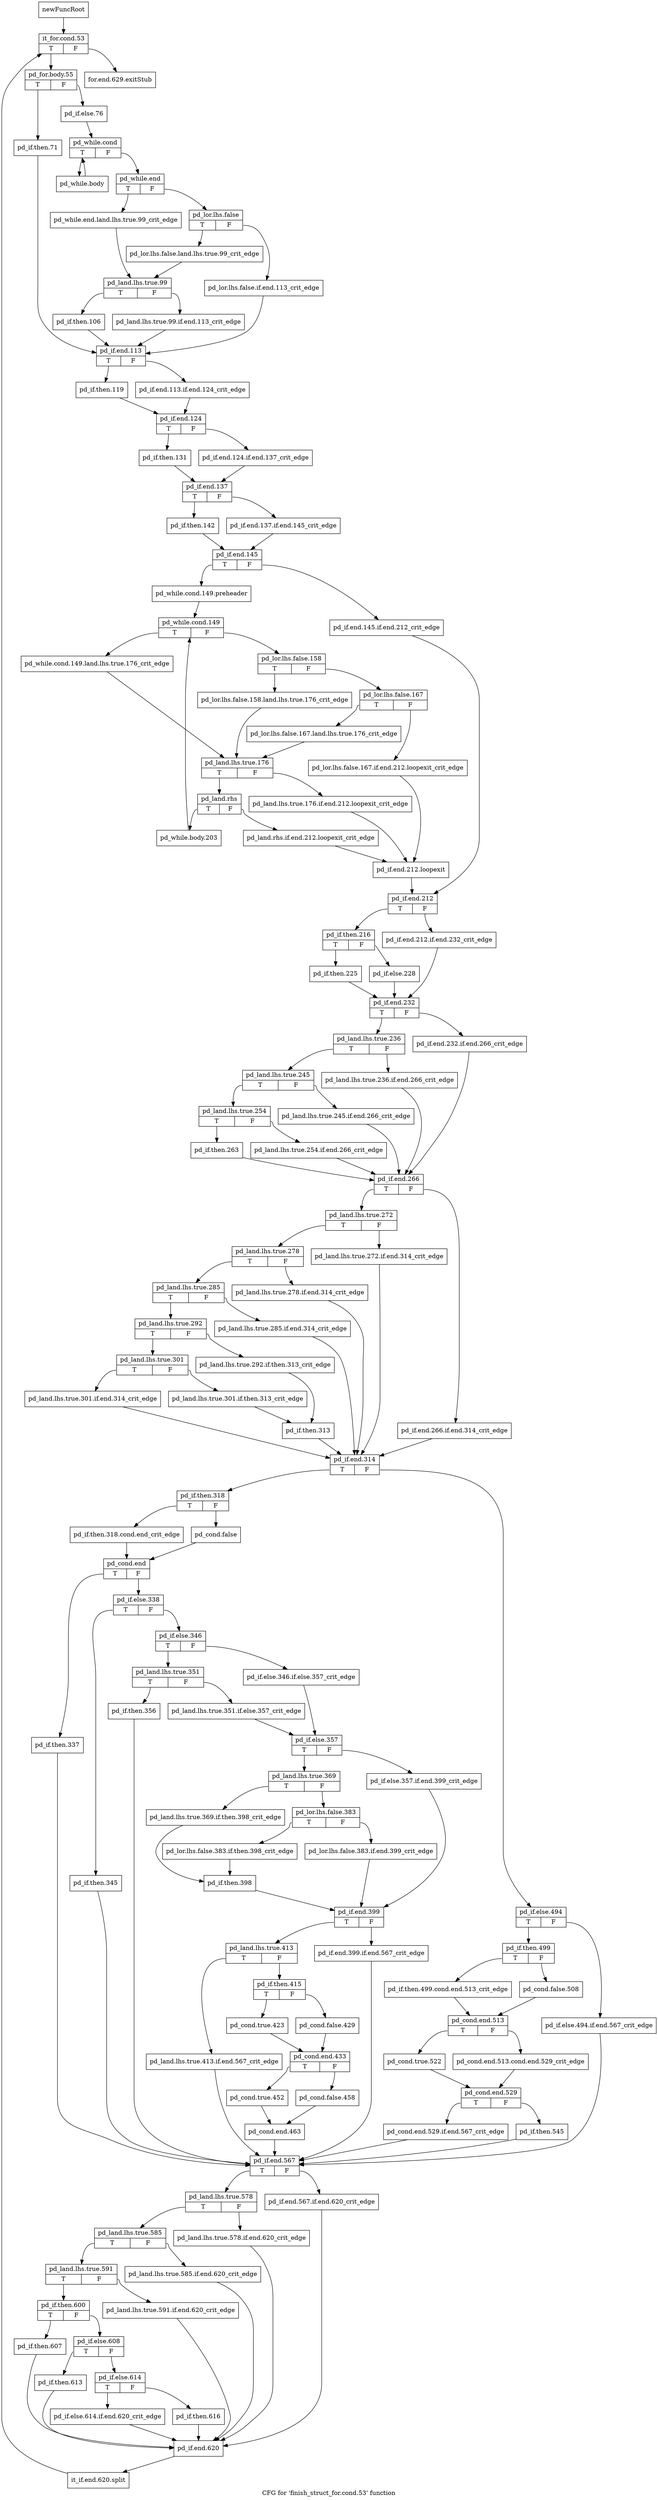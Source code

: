 digraph "CFG for 'finish_struct_for.cond.53' function" {
	label="CFG for 'finish_struct_for.cond.53' function";

	Node0x9f9f410 [shape=record,label="{newFuncRoot}"];
	Node0x9f9f410 -> Node0x9fa27e0;
	Node0x9fa2790 [shape=record,label="{for.end.629.exitStub}"];
	Node0x9fa27e0 [shape=record,label="{it_for.cond.53|{<s0>T|<s1>F}}"];
	Node0x9fa27e0:s0 -> Node0x9fa2830;
	Node0x9fa27e0:s1 -> Node0x9fa2790;
	Node0x9fa2830 [shape=record,label="{pd_for.body.55|{<s0>T|<s1>F}}"];
	Node0x9fa2830:s0 -> Node0x9fa3900;
	Node0x9fa2830:s1 -> Node0x9fa2880;
	Node0x9fa2880 [shape=record,label="{pd_if.else.76}"];
	Node0x9fa2880 -> Node0x9fa35e0;
	Node0x9fa35e0 [shape=record,label="{pd_while.cond|{<s0>T|<s1>F}}"];
	Node0x9fa35e0:s0 -> Node0x9fa38b0;
	Node0x9fa35e0:s1 -> Node0x9fa3630;
	Node0x9fa3630 [shape=record,label="{pd_while.end|{<s0>T|<s1>F}}"];
	Node0x9fa3630:s0 -> Node0x9fa3770;
	Node0x9fa3630:s1 -> Node0x9fa3680;
	Node0x9fa3680 [shape=record,label="{pd_lor.lhs.false|{<s0>T|<s1>F}}"];
	Node0x9fa3680:s0 -> Node0x9fa3720;
	Node0x9fa3680:s1 -> Node0x9fa36d0;
	Node0x9fa36d0 [shape=record,label="{pd_lor.lhs.false.if.end.113_crit_edge}"];
	Node0x9fa36d0 -> Node0x9fa3950;
	Node0x9fa3720 [shape=record,label="{pd_lor.lhs.false.land.lhs.true.99_crit_edge}"];
	Node0x9fa3720 -> Node0x9fa37c0;
	Node0x9fa3770 [shape=record,label="{pd_while.end.land.lhs.true.99_crit_edge}"];
	Node0x9fa3770 -> Node0x9fa37c0;
	Node0x9fa37c0 [shape=record,label="{pd_land.lhs.true.99|{<s0>T|<s1>F}}"];
	Node0x9fa37c0:s0 -> Node0x9fa3860;
	Node0x9fa37c0:s1 -> Node0x9fa3810;
	Node0x9fa3810 [shape=record,label="{pd_land.lhs.true.99.if.end.113_crit_edge}"];
	Node0x9fa3810 -> Node0x9fa3950;
	Node0x9fa3860 [shape=record,label="{pd_if.then.106}"];
	Node0x9fa3860 -> Node0x9fa3950;
	Node0x9fa38b0 [shape=record,label="{pd_while.body}"];
	Node0x9fa38b0 -> Node0x9fa35e0;
	Node0x9fa3900 [shape=record,label="{pd_if.then.71}"];
	Node0x9fa3900 -> Node0x9fa3950;
	Node0x9fa3950 [shape=record,label="{pd_if.end.113|{<s0>T|<s1>F}}"];
	Node0x9fa3950:s0 -> Node0x9fa39f0;
	Node0x9fa3950:s1 -> Node0x9fa39a0;
	Node0x9fa39a0 [shape=record,label="{pd_if.end.113.if.end.124_crit_edge}"];
	Node0x9fa39a0 -> Node0x9fa3a40;
	Node0x9fa39f0 [shape=record,label="{pd_if.then.119}"];
	Node0x9fa39f0 -> Node0x9fa3a40;
	Node0x9fa3a40 [shape=record,label="{pd_if.end.124|{<s0>T|<s1>F}}"];
	Node0x9fa3a40:s0 -> Node0x9fa3ae0;
	Node0x9fa3a40:s1 -> Node0x9fa3a90;
	Node0x9fa3a90 [shape=record,label="{pd_if.end.124.if.end.137_crit_edge}"];
	Node0x9fa3a90 -> Node0x9fa3b30;
	Node0x9fa3ae0 [shape=record,label="{pd_if.then.131}"];
	Node0x9fa3ae0 -> Node0x9fa3b30;
	Node0x9fa3b30 [shape=record,label="{pd_if.end.137|{<s0>T|<s1>F}}"];
	Node0x9fa3b30:s0 -> Node0x9fa3bd0;
	Node0x9fa3b30:s1 -> Node0x9fa3b80;
	Node0x9fa3b80 [shape=record,label="{pd_if.end.137.if.end.145_crit_edge}"];
	Node0x9fa3b80 -> Node0x9fa3c20;
	Node0x9fa3bd0 [shape=record,label="{pd_if.then.142}"];
	Node0x9fa3bd0 -> Node0x9fa3c20;
	Node0x9fa3c20 [shape=record,label="{pd_if.end.145|{<s0>T|<s1>F}}"];
	Node0x9fa3c20:s0 -> Node0x9fa3cc0;
	Node0x9fa3c20:s1 -> Node0x9fa3c70;
	Node0x9fa3c70 [shape=record,label="{pd_if.end.145.if.end.212_crit_edge}"];
	Node0x9fa3c70 -> Node0x9fa40d0;
	Node0x9fa3cc0 [shape=record,label="{pd_while.cond.149.preheader}"];
	Node0x9fa3cc0 -> Node0x9fa3d10;
	Node0x9fa3d10 [shape=record,label="{pd_while.cond.149|{<s0>T|<s1>F}}"];
	Node0x9fa3d10:s0 -> Node0x9fa3ef0;
	Node0x9fa3d10:s1 -> Node0x9fa3d60;
	Node0x9fa3d60 [shape=record,label="{pd_lor.lhs.false.158|{<s0>T|<s1>F}}"];
	Node0x9fa3d60:s0 -> Node0x9fa3ea0;
	Node0x9fa3d60:s1 -> Node0x9fa3db0;
	Node0x9fa3db0 [shape=record,label="{pd_lor.lhs.false.167|{<s0>T|<s1>F}}"];
	Node0x9fa3db0:s0 -> Node0x9fa3e50;
	Node0x9fa3db0:s1 -> Node0x9fa3e00;
	Node0x9fa3e00 [shape=record,label="{pd_lor.lhs.false.167.if.end.212.loopexit_crit_edge}"];
	Node0x9fa3e00 -> Node0x9fa4080;
	Node0x9fa3e50 [shape=record,label="{pd_lor.lhs.false.167.land.lhs.true.176_crit_edge}"];
	Node0x9fa3e50 -> Node0x9fa3f40;
	Node0x9fa3ea0 [shape=record,label="{pd_lor.lhs.false.158.land.lhs.true.176_crit_edge}"];
	Node0x9fa3ea0 -> Node0x9fa3f40;
	Node0x9fa3ef0 [shape=record,label="{pd_while.cond.149.land.lhs.true.176_crit_edge}"];
	Node0x9fa3ef0 -> Node0x9fa3f40;
	Node0x9fa3f40 [shape=record,label="{pd_land.lhs.true.176|{<s0>T|<s1>F}}"];
	Node0x9fa3f40:s0 -> Node0x9fa3fe0;
	Node0x9fa3f40:s1 -> Node0x9fa3f90;
	Node0x9fa3f90 [shape=record,label="{pd_land.lhs.true.176.if.end.212.loopexit_crit_edge}"];
	Node0x9fa3f90 -> Node0x9fa4080;
	Node0x9fa3fe0 [shape=record,label="{pd_land.rhs|{<s0>T|<s1>F}}"];
	Node0x9fa3fe0:s0 -> Node0x9fa5c00;
	Node0x9fa3fe0:s1 -> Node0x9fa4030;
	Node0x9fa4030 [shape=record,label="{pd_land.rhs.if.end.212.loopexit_crit_edge}"];
	Node0x9fa4030 -> Node0x9fa4080;
	Node0x9fa4080 [shape=record,label="{pd_if.end.212.loopexit}"];
	Node0x9fa4080 -> Node0x9fa40d0;
	Node0x9fa40d0 [shape=record,label="{pd_if.end.212|{<s0>T|<s1>F}}"];
	Node0x9fa40d0:s0 -> Node0x9fa4170;
	Node0x9fa40d0:s1 -> Node0x9fa4120;
	Node0x9fa4120 [shape=record,label="{pd_if.end.212.if.end.232_crit_edge}"];
	Node0x9fa4120 -> Node0x9fa4260;
	Node0x9fa4170 [shape=record,label="{pd_if.then.216|{<s0>T|<s1>F}}"];
	Node0x9fa4170:s0 -> Node0x9fa4210;
	Node0x9fa4170:s1 -> Node0x9fa41c0;
	Node0x9fa41c0 [shape=record,label="{pd_if.else.228}"];
	Node0x9fa41c0 -> Node0x9fa4260;
	Node0x9fa4210 [shape=record,label="{pd_if.then.225}"];
	Node0x9fa4210 -> Node0x9fa4260;
	Node0x9fa4260 [shape=record,label="{pd_if.end.232|{<s0>T|<s1>F}}"];
	Node0x9fa4260:s0 -> Node0x9fa4300;
	Node0x9fa4260:s1 -> Node0x9fa42b0;
	Node0x9fa42b0 [shape=record,label="{pd_if.end.232.if.end.266_crit_edge}"];
	Node0x9fa42b0 -> Node0x9fa4530;
	Node0x9fa4300 [shape=record,label="{pd_land.lhs.true.236|{<s0>T|<s1>F}}"];
	Node0x9fa4300:s0 -> Node0x9fa43a0;
	Node0x9fa4300:s1 -> Node0x9fa4350;
	Node0x9fa4350 [shape=record,label="{pd_land.lhs.true.236.if.end.266_crit_edge}"];
	Node0x9fa4350 -> Node0x9fa4530;
	Node0x9fa43a0 [shape=record,label="{pd_land.lhs.true.245|{<s0>T|<s1>F}}"];
	Node0x9fa43a0:s0 -> Node0x9fa4440;
	Node0x9fa43a0:s1 -> Node0x9fa43f0;
	Node0x9fa43f0 [shape=record,label="{pd_land.lhs.true.245.if.end.266_crit_edge}"];
	Node0x9fa43f0 -> Node0x9fa4530;
	Node0x9fa4440 [shape=record,label="{pd_land.lhs.true.254|{<s0>T|<s1>F}}"];
	Node0x9fa4440:s0 -> Node0x9fa44e0;
	Node0x9fa4440:s1 -> Node0x9fa4490;
	Node0x9fa4490 [shape=record,label="{pd_land.lhs.true.254.if.end.266_crit_edge}"];
	Node0x9fa4490 -> Node0x9fa4530;
	Node0x9fa44e0 [shape=record,label="{pd_if.then.263}"];
	Node0x9fa44e0 -> Node0x9fa4530;
	Node0x9fa4530 [shape=record,label="{pd_if.end.266|{<s0>T|<s1>F}}"];
	Node0x9fa4530:s0 -> Node0x9fa45d0;
	Node0x9fa4530:s1 -> Node0x9fa4580;
	Node0x9fa4580 [shape=record,label="{pd_if.end.266.if.end.314_crit_edge}"];
	Node0x9fa4580 -> Node0x9fa4990;
	Node0x9fa45d0 [shape=record,label="{pd_land.lhs.true.272|{<s0>T|<s1>F}}"];
	Node0x9fa45d0:s0 -> Node0x9fa4670;
	Node0x9fa45d0:s1 -> Node0x9fa4620;
	Node0x9fa4620 [shape=record,label="{pd_land.lhs.true.272.if.end.314_crit_edge}"];
	Node0x9fa4620 -> Node0x9fa4990;
	Node0x9fa4670 [shape=record,label="{pd_land.lhs.true.278|{<s0>T|<s1>F}}"];
	Node0x9fa4670:s0 -> Node0x9fa4710;
	Node0x9fa4670:s1 -> Node0x9fa46c0;
	Node0x9fa46c0 [shape=record,label="{pd_land.lhs.true.278.if.end.314_crit_edge}"];
	Node0x9fa46c0 -> Node0x9fa4990;
	Node0x9fa4710 [shape=record,label="{pd_land.lhs.true.285|{<s0>T|<s1>F}}"];
	Node0x9fa4710:s0 -> Node0x9fa47b0;
	Node0x9fa4710:s1 -> Node0x9fa4760;
	Node0x9fa4760 [shape=record,label="{pd_land.lhs.true.285.if.end.314_crit_edge}"];
	Node0x9fa4760 -> Node0x9fa4990;
	Node0x9fa47b0 [shape=record,label="{pd_land.lhs.true.292|{<s0>T|<s1>F}}"];
	Node0x9fa47b0:s0 -> Node0x9fa4850;
	Node0x9fa47b0:s1 -> Node0x9fa4800;
	Node0x9fa4800 [shape=record,label="{pd_land.lhs.true.292.if.then.313_crit_edge}"];
	Node0x9fa4800 -> Node0x9fa48f0;
	Node0x9fa4850 [shape=record,label="{pd_land.lhs.true.301|{<s0>T|<s1>F}}"];
	Node0x9fa4850:s0 -> Node0x9fa4940;
	Node0x9fa4850:s1 -> Node0x9fa48a0;
	Node0x9fa48a0 [shape=record,label="{pd_land.lhs.true.301.if.then.313_crit_edge}"];
	Node0x9fa48a0 -> Node0x9fa48f0;
	Node0x9fa48f0 [shape=record,label="{pd_if.then.313}"];
	Node0x9fa48f0 -> Node0x9fa4990;
	Node0x9fa4940 [shape=record,label="{pd_land.lhs.true.301.if.end.314_crit_edge}"];
	Node0x9fa4940 -> Node0x9fa4990;
	Node0x9fa4990 [shape=record,label="{pd_if.end.314|{<s0>T|<s1>F}}"];
	Node0x9fa4990:s0 -> Node0x9fa4d50;
	Node0x9fa4990:s1 -> Node0x9fa49e0;
	Node0x9fa49e0 [shape=record,label="{pd_if.else.494|{<s0>T|<s1>F}}"];
	Node0x9fa49e0:s0 -> Node0x9fa4a80;
	Node0x9fa49e0:s1 -> Node0x9fa4a30;
	Node0x9fa4a30 [shape=record,label="{pd_if.else.494.if.end.567_crit_edge}"];
	Node0x9fa4a30 -> Node0x9fa5700;
	Node0x9fa4a80 [shape=record,label="{pd_if.then.499|{<s0>T|<s1>F}}"];
	Node0x9fa4a80:s0 -> Node0x9fa4b20;
	Node0x9fa4a80:s1 -> Node0x9fa4ad0;
	Node0x9fa4ad0 [shape=record,label="{pd_cond.false.508}"];
	Node0x9fa4ad0 -> Node0x9fa4b70;
	Node0x9fa4b20 [shape=record,label="{pd_if.then.499.cond.end.513_crit_edge}"];
	Node0x9fa4b20 -> Node0x9fa4b70;
	Node0x9fa4b70 [shape=record,label="{pd_cond.end.513|{<s0>T|<s1>F}}"];
	Node0x9fa4b70:s0 -> Node0x9fa4c10;
	Node0x9fa4b70:s1 -> Node0x9fa4bc0;
	Node0x9fa4bc0 [shape=record,label="{pd_cond.end.513.cond.end.529_crit_edge}"];
	Node0x9fa4bc0 -> Node0x9fa4c60;
	Node0x9fa4c10 [shape=record,label="{pd_cond.true.522}"];
	Node0x9fa4c10 -> Node0x9fa4c60;
	Node0x9fa4c60 [shape=record,label="{pd_cond.end.529|{<s0>T|<s1>F}}"];
	Node0x9fa4c60:s0 -> Node0x9fa4d00;
	Node0x9fa4c60:s1 -> Node0x9fa4cb0;
	Node0x9fa4cb0 [shape=record,label="{pd_if.then.545}"];
	Node0x9fa4cb0 -> Node0x9fa5700;
	Node0x9fa4d00 [shape=record,label="{pd_cond.end.529.if.end.567_crit_edge}"];
	Node0x9fa4d00 -> Node0x9fa5700;
	Node0x9fa4d50 [shape=record,label="{pd_if.then.318|{<s0>T|<s1>F}}"];
	Node0x9fa4d50:s0 -> Node0x9fa4df0;
	Node0x9fa4d50:s1 -> Node0x9fa4da0;
	Node0x9fa4da0 [shape=record,label="{pd_cond.false}"];
	Node0x9fa4da0 -> Node0x9fa4e40;
	Node0x9fa4df0 [shape=record,label="{pd_if.then.318.cond.end_crit_edge}"];
	Node0x9fa4df0 -> Node0x9fa4e40;
	Node0x9fa4e40 [shape=record,label="{pd_cond.end|{<s0>T|<s1>F}}"];
	Node0x9fa4e40:s0 -> Node0x9fa56b0;
	Node0x9fa4e40:s1 -> Node0x9fa4e90;
	Node0x9fa4e90 [shape=record,label="{pd_if.else.338|{<s0>T|<s1>F}}"];
	Node0x9fa4e90:s0 -> Node0x9fa5660;
	Node0x9fa4e90:s1 -> Node0x9fa4ee0;
	Node0x9fa4ee0 [shape=record,label="{pd_if.else.346|{<s0>T|<s1>F}}"];
	Node0x9fa4ee0:s0 -> Node0x9fa4f80;
	Node0x9fa4ee0:s1 -> Node0x9fa4f30;
	Node0x9fa4f30 [shape=record,label="{pd_if.else.346.if.else.357_crit_edge}"];
	Node0x9fa4f30 -> Node0x9fa5020;
	Node0x9fa4f80 [shape=record,label="{pd_land.lhs.true.351|{<s0>T|<s1>F}}"];
	Node0x9fa4f80:s0 -> Node0x9fa5610;
	Node0x9fa4f80:s1 -> Node0x9fa4fd0;
	Node0x9fa4fd0 [shape=record,label="{pd_land.lhs.true.351.if.else.357_crit_edge}"];
	Node0x9fa4fd0 -> Node0x9fa5020;
	Node0x9fa5020 [shape=record,label="{pd_if.else.357|{<s0>T|<s1>F}}"];
	Node0x9fa5020:s0 -> Node0x9fa50c0;
	Node0x9fa5020:s1 -> Node0x9fa5070;
	Node0x9fa5070 [shape=record,label="{pd_if.else.357.if.end.399_crit_edge}"];
	Node0x9fa5070 -> Node0x9fa52a0;
	Node0x9fa50c0 [shape=record,label="{pd_land.lhs.true.369|{<s0>T|<s1>F}}"];
	Node0x9fa50c0:s0 -> Node0x9fa5200;
	Node0x9fa50c0:s1 -> Node0x9fa5110;
	Node0x9fa5110 [shape=record,label="{pd_lor.lhs.false.383|{<s0>T|<s1>F}}"];
	Node0x9fa5110:s0 -> Node0x9fa51b0;
	Node0x9fa5110:s1 -> Node0x9fa5160;
	Node0x9fa5160 [shape=record,label="{pd_lor.lhs.false.383.if.end.399_crit_edge}"];
	Node0x9fa5160 -> Node0x9fa52a0;
	Node0x9fa51b0 [shape=record,label="{pd_lor.lhs.false.383.if.then.398_crit_edge}"];
	Node0x9fa51b0 -> Node0x9fa5250;
	Node0x9fa5200 [shape=record,label="{pd_land.lhs.true.369.if.then.398_crit_edge}"];
	Node0x9fa5200 -> Node0x9fa5250;
	Node0x9fa5250 [shape=record,label="{pd_if.then.398}"];
	Node0x9fa5250 -> Node0x9fa52a0;
	Node0x9fa52a0 [shape=record,label="{pd_if.end.399|{<s0>T|<s1>F}}"];
	Node0x9fa52a0:s0 -> Node0x9fa5340;
	Node0x9fa52a0:s1 -> Node0x9fa52f0;
	Node0x9fa52f0 [shape=record,label="{pd_if.end.399.if.end.567_crit_edge}"];
	Node0x9fa52f0 -> Node0x9fa5700;
	Node0x9fa5340 [shape=record,label="{pd_land.lhs.true.413|{<s0>T|<s1>F}}"];
	Node0x9fa5340:s0 -> Node0x9fa55c0;
	Node0x9fa5340:s1 -> Node0x9fa5390;
	Node0x9fa5390 [shape=record,label="{pd_if.then.415|{<s0>T|<s1>F}}"];
	Node0x9fa5390:s0 -> Node0x9fa5430;
	Node0x9fa5390:s1 -> Node0x9fa53e0;
	Node0x9fa53e0 [shape=record,label="{pd_cond.false.429}"];
	Node0x9fa53e0 -> Node0x9fa5480;
	Node0x9fa5430 [shape=record,label="{pd_cond.true.423}"];
	Node0x9fa5430 -> Node0x9fa5480;
	Node0x9fa5480 [shape=record,label="{pd_cond.end.433|{<s0>T|<s1>F}}"];
	Node0x9fa5480:s0 -> Node0x9fa5520;
	Node0x9fa5480:s1 -> Node0x9fa54d0;
	Node0x9fa54d0 [shape=record,label="{pd_cond.false.458}"];
	Node0x9fa54d0 -> Node0x9fa5570;
	Node0x9fa5520 [shape=record,label="{pd_cond.true.452}"];
	Node0x9fa5520 -> Node0x9fa5570;
	Node0x9fa5570 [shape=record,label="{pd_cond.end.463}"];
	Node0x9fa5570 -> Node0x9fa5700;
	Node0x9fa55c0 [shape=record,label="{pd_land.lhs.true.413.if.end.567_crit_edge}"];
	Node0x9fa55c0 -> Node0x9fa5700;
	Node0x9fa5610 [shape=record,label="{pd_if.then.356}"];
	Node0x9fa5610 -> Node0x9fa5700;
	Node0x9fa5660 [shape=record,label="{pd_if.then.345}"];
	Node0x9fa5660 -> Node0x9fa5700;
	Node0x9fa56b0 [shape=record,label="{pd_if.then.337}"];
	Node0x9fa56b0 -> Node0x9fa5700;
	Node0x9fa5700 [shape=record,label="{pd_if.end.567|{<s0>T|<s1>F}}"];
	Node0x9fa5700:s0 -> Node0x9fa57a0;
	Node0x9fa5700:s1 -> Node0x9fa5750;
	Node0x9fa5750 [shape=record,label="{pd_if.end.567.if.end.620_crit_edge}"];
	Node0x9fa5750 -> Node0x9fa5bb0;
	Node0x9fa57a0 [shape=record,label="{pd_land.lhs.true.578|{<s0>T|<s1>F}}"];
	Node0x9fa57a0:s0 -> Node0x9fa5840;
	Node0x9fa57a0:s1 -> Node0x9fa57f0;
	Node0x9fa57f0 [shape=record,label="{pd_land.lhs.true.578.if.end.620_crit_edge}"];
	Node0x9fa57f0 -> Node0x9fa5bb0;
	Node0x9fa5840 [shape=record,label="{pd_land.lhs.true.585|{<s0>T|<s1>F}}"];
	Node0x9fa5840:s0 -> Node0x9fa58e0;
	Node0x9fa5840:s1 -> Node0x9fa5890;
	Node0x9fa5890 [shape=record,label="{pd_land.lhs.true.585.if.end.620_crit_edge}"];
	Node0x9fa5890 -> Node0x9fa5bb0;
	Node0x9fa58e0 [shape=record,label="{pd_land.lhs.true.591|{<s0>T|<s1>F}}"];
	Node0x9fa58e0:s0 -> Node0x9fa5980;
	Node0x9fa58e0:s1 -> Node0x9fa5930;
	Node0x9fa5930 [shape=record,label="{pd_land.lhs.true.591.if.end.620_crit_edge}"];
	Node0x9fa5930 -> Node0x9fa5bb0;
	Node0x9fa5980 [shape=record,label="{pd_if.then.600|{<s0>T|<s1>F}}"];
	Node0x9fa5980:s0 -> Node0x9fa5b60;
	Node0x9fa5980:s1 -> Node0x9fa59d0;
	Node0x9fa59d0 [shape=record,label="{pd_if.else.608|{<s0>T|<s1>F}}"];
	Node0x9fa59d0:s0 -> Node0x9fa5b10;
	Node0x9fa59d0:s1 -> Node0x9fa5a20;
	Node0x9fa5a20 [shape=record,label="{pd_if.else.614|{<s0>T|<s1>F}}"];
	Node0x9fa5a20:s0 -> Node0x9fa5ac0;
	Node0x9fa5a20:s1 -> Node0x9fa5a70;
	Node0x9fa5a70 [shape=record,label="{pd_if.then.616}"];
	Node0x9fa5a70 -> Node0x9fa5bb0;
	Node0x9fa5ac0 [shape=record,label="{pd_if.else.614.if.end.620_crit_edge}"];
	Node0x9fa5ac0 -> Node0x9fa5bb0;
	Node0x9fa5b10 [shape=record,label="{pd_if.then.613}"];
	Node0x9fa5b10 -> Node0x9fa5bb0;
	Node0x9fa5b60 [shape=record,label="{pd_if.then.607}"];
	Node0x9fa5b60 -> Node0x9fa5bb0;
	Node0x9fa5bb0 [shape=record,label="{pd_if.end.620}"];
	Node0x9fa5bb0 -> Node0xf07faa0;
	Node0xf07faa0 [shape=record,label="{it_if.end.620.split}"];
	Node0xf07faa0 -> Node0x9fa27e0;
	Node0x9fa5c00 [shape=record,label="{pd_while.body.203}"];
	Node0x9fa5c00 -> Node0x9fa3d10;
}
